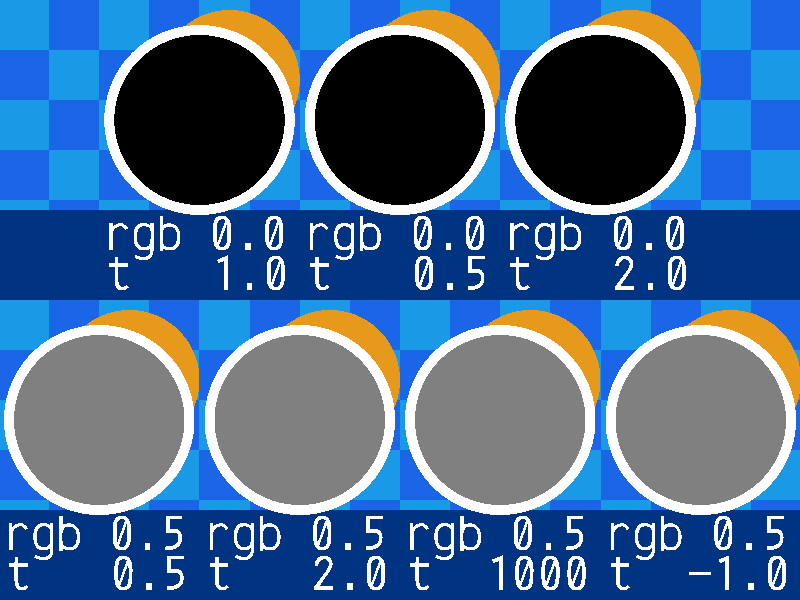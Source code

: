 // Persistence Of Vision raytracer version 3.5 sample file.
//	File: transmitfx.pov
//	Last updated: 30/8/01
//	Author: Rune S. Johansen
//	Description:
// This file demonstrates how to create special effect filters
// by using "transmit" creatively, also outside of the 0 to 1 range.

// The shadows are a bit confusing, but try to render both
// with and without them.
//
// -w320 -h240
// -w800 -h600 +a0.3

#declare Shadows = off;

// A camera that looks down from above.
camera {
   orthographic
   location 6*y
   look_at 0
}

// A light.
light_source {<0,300,100>, color 1.5}

// And a nice blue checkered plane
plane {
   y, -3
   pigment {checker color <0.1,0.4,0.9>, color <0.1,0.6,0.9> scale 0.5}
}

union {
   box {<-5,-1, 0>, <5,-1, 0.9>}
   box {<-5,-1,-3>, <5,-1,-2.1>}
   pigment {color <0.0,0.2,0.5>}
   finish {ambient 1 diffuse 0}
   no_shadow
}

// A union with a brown sphere, a white torus
// and a disc with no texture.
#declare FilterAndSphere =
union {
   sphere {
      <0.3,-2,0.4>, 0.7
      pigment {color <0.9,0.6,0.1>}
      finish {phong 1}
   }
   torus {
      0.9, 0.05
      pigment {color rgb 1}
   }
   disc {0, y, 0.9} // the disc will be textured later
   #if (Shadows=off) no_shadow #end
   translate -0.2*z
}

// Just a macro to create the text labels
#macro Label (String1,String2,Location)
   union {
      text {
         ttf "crystal.ttf", String1, 0.1, <0,0>
         rotate 90*x scale 0.5 translate <-0.9,0,-1.5>
      }
      text {
         ttf "crystal.ttf", String2, 0.1, <0,0>
         rotate 90*x scale 0.5 translate <-0.9,0,-1.9>
      }
      clipped_by {plane {y, -0.01}}
      translate Location
      pigment {color rgb 1}
      finish {ambient 1 diffuse 0}
      no_shadow
   }
#end

// CENTER DISC: NO EFFECT
// With a transmit value of 1.0, things seen through this
// disc look the same.
object {
   FilterAndSphere

// This texture will apply only to the disc:
   pigment {color rgb 0.0 transmit 1.0}
   finish {ambient 1 diffuse 0}

   translate <-2,0,+2>
}
Label ("rgb 0.0","t   1.0",<-2,0,+2>)

// TOP DISC: DARK EFFECT
// With a black color and a transmit value of 0.5, things
// seen through this disc look darker.
object {
   FilterAndSphere
// This texture will apply only to the disc:
   pigment {color rgb 0.0 transmit 0.5}
   finish {ambient 1 diffuse 0}
   translate < 0,0,+2>
}
Label ("rgb 0.0","t   0.5",< 0,0,+2>)

// UPPER RIGHT DISC: BRIGHT EFFECT
// With a black color and a transmit value of 2.0, things
// seen through this disc look brighter.
object {
   FilterAndSphere
// This texture will apply only to the disc:
   pigment {color rgb 0.0 transmit 2.0}
   finish {ambient 1 diffuse 0}
   translate <+2,0,+2>
}
Label ("rgb 0.0","t   2.0",<+2,0,+2>)

// LOWER RIGHT DISC: CONTRAST DOWN
// With a gray color and a transmit value of 0.5, things
// seen through this disc have less contrast.
object {
   FilterAndSphere
// This texture will apply only to the disc:
   pigment {color rgb 0.5 transmit 0.5}
   finish {ambient 1 diffuse 0}
   translate <-3,0,-1>
}
Label ("rgb 0.5","t   0.5",<-3,0,-1>)

// BOTTOM DISC: CONTRAST UP
// With a gray color and a transmit value of 2.0, things
// seen through this disc have more contrast.
object {
   FilterAndSphere
// This texture will apply only to the disc:
   pigment {color rgb 0.5 transmit 2.0}
   finish {ambient 1 diffuse 0}
   translate <-1,0,-1>
}
Label ("rgb 0.5","t   2.0",<-1,0,-1>)

// LOWER LEFT DISC: TOTAL CONTRAST
// With a gray color and a transmit value of 1000, things
// seen through this disc have very high contrast.
object {
   FilterAndSphere
// This texture will apply only to the disc:
   pigment {color rgb 0.5 transmit 1000}
   finish {ambient 1 diffuse 0}
   translate <+1,0,-1>
}
Label ("rgb 0.5","t  1000",<+1,0,-1>)

// UPPER LEFT DISC: INVERT COLORS
// With a gray color and a transmit value of -1, things
// seen through this disc have inverted colors! Fun, eh?
object {
   FilterAndSphere
// This texture will apply only to the disc:
   pigment {color rgb 0.5 transmit -1}
   finish {ambient 1 diffuse 0}
   translate <+3,0,-1>
}
Label ("rgb 0.5","t  -1.0",<+3,0,-1>)

